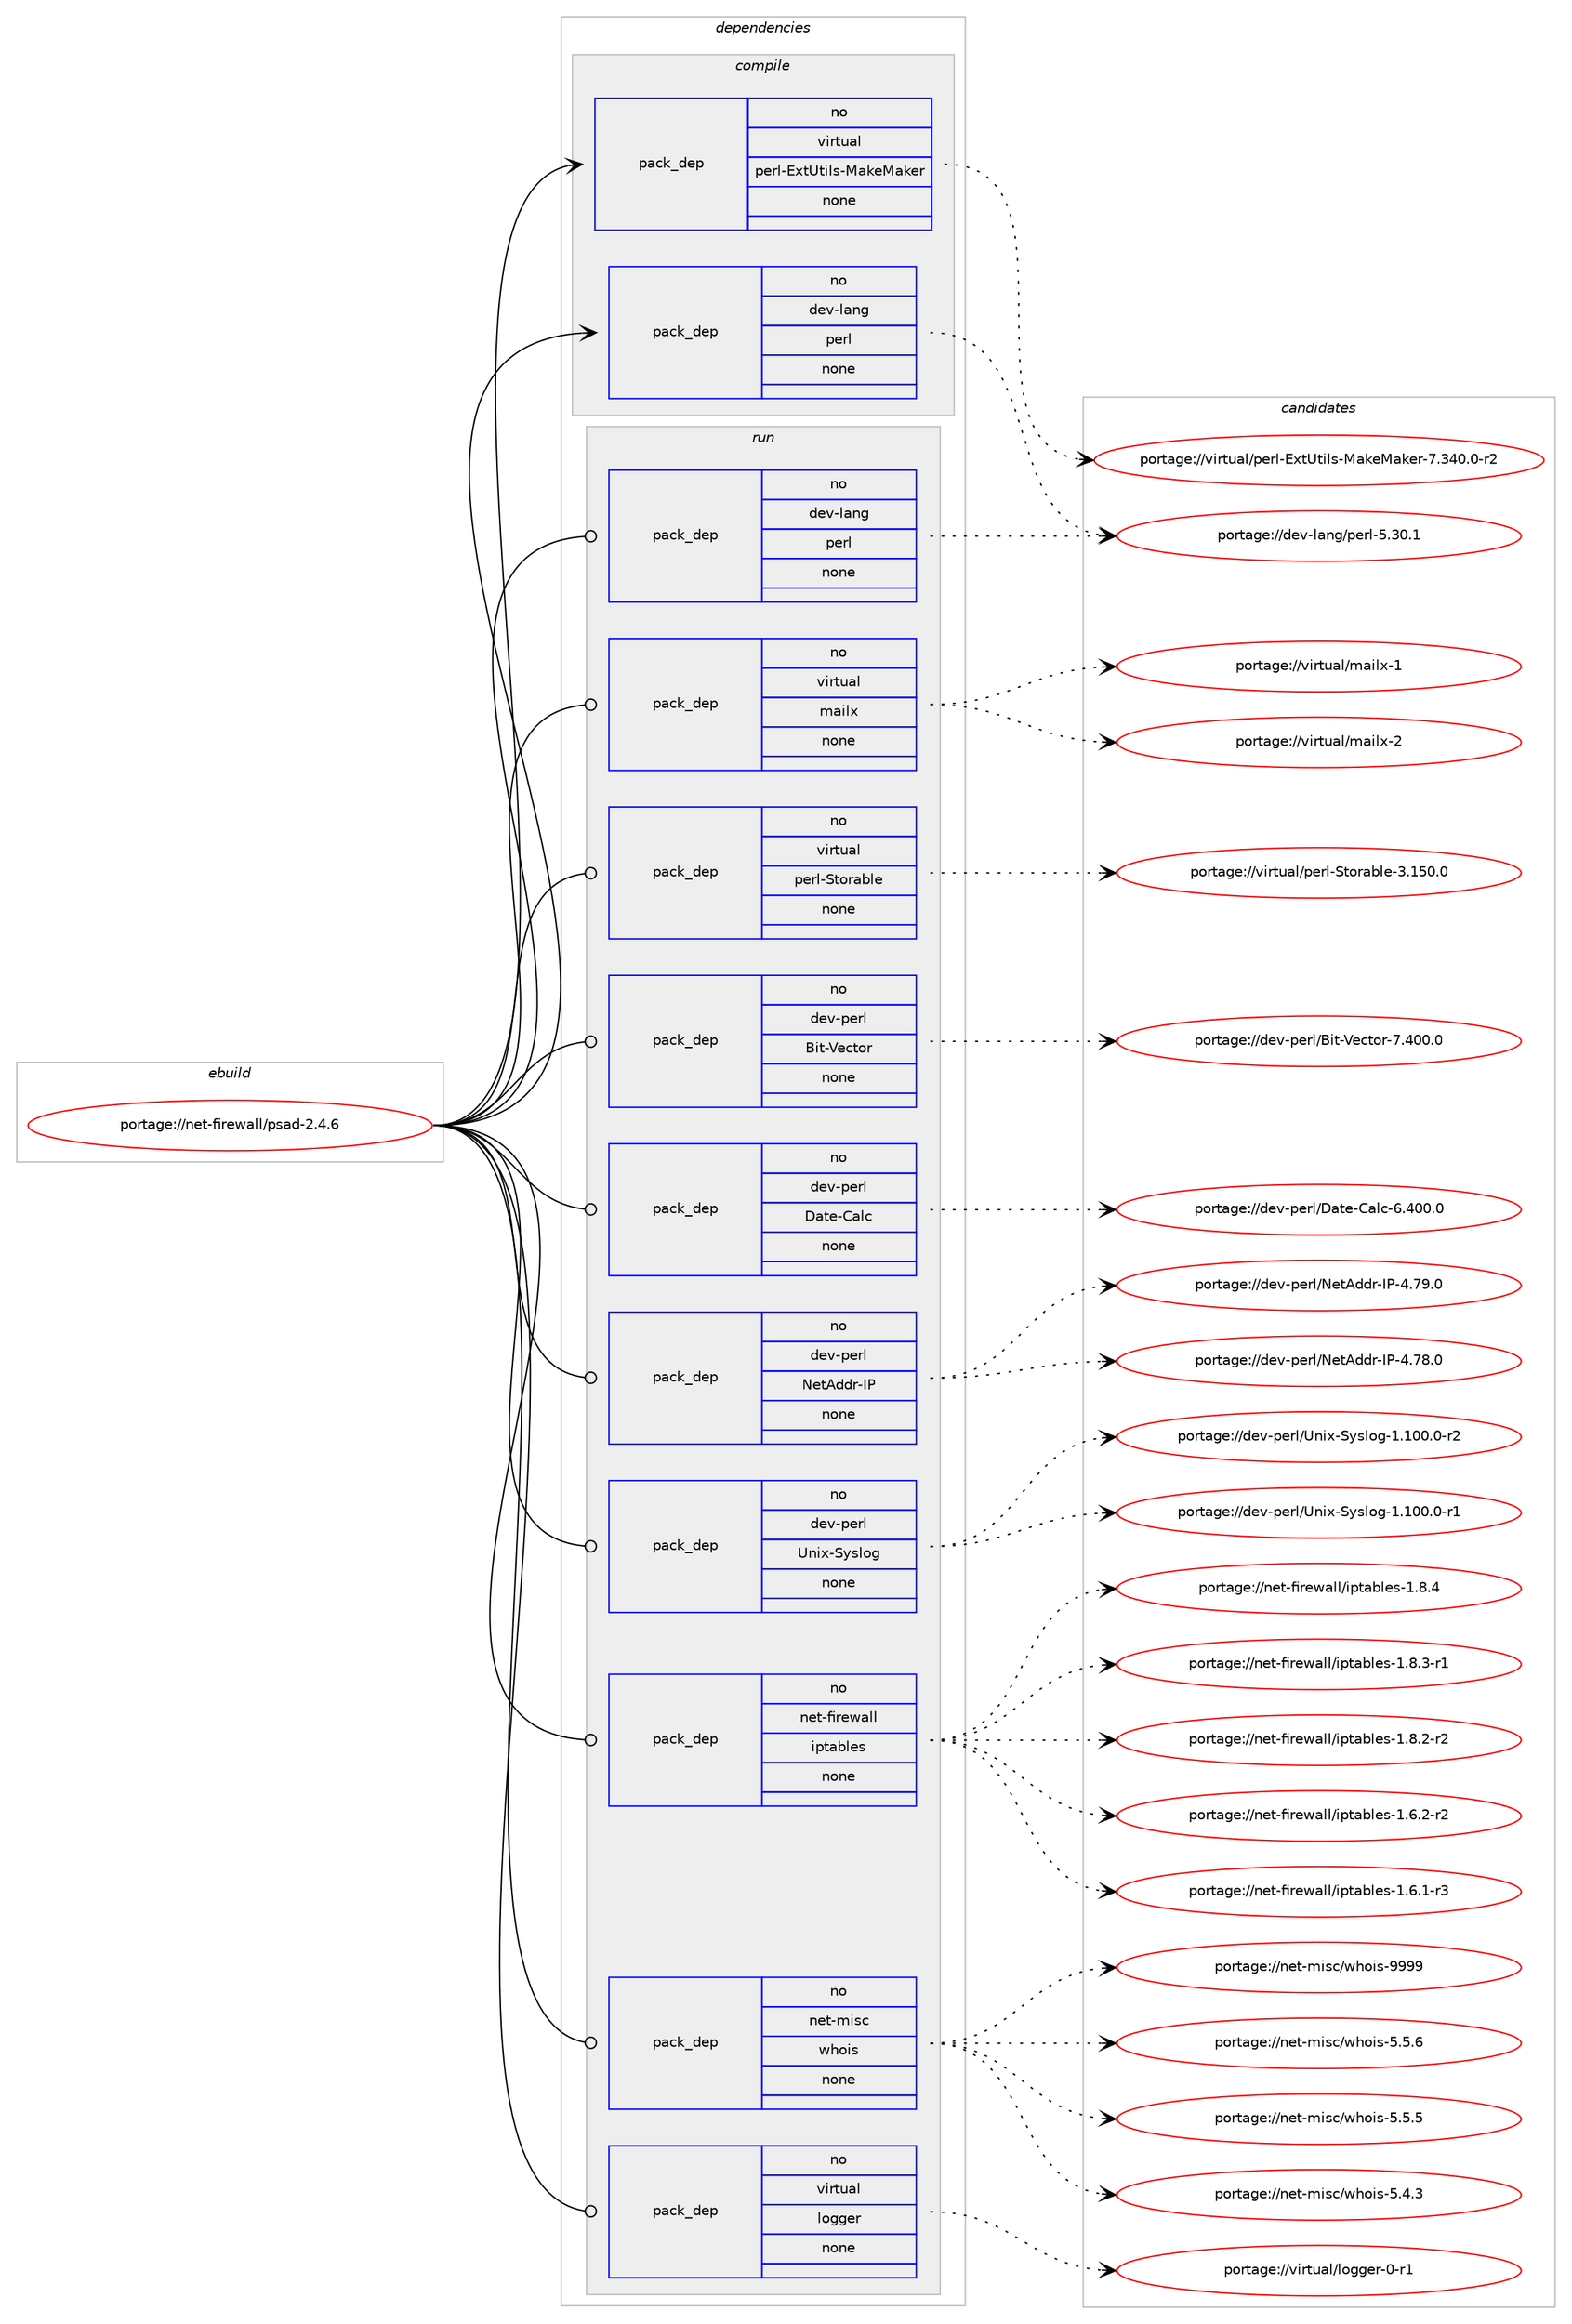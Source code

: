 digraph prolog {

# *************
# Graph options
# *************

newrank=true;
concentrate=true;
compound=true;
graph [rankdir=LR,fontname=Helvetica,fontsize=10,ranksep=1.5];#, ranksep=2.5, nodesep=0.2];
edge  [arrowhead=vee];
node  [fontname=Helvetica,fontsize=10];

# **********
# The ebuild
# **********

subgraph cluster_leftcol {
color=gray;
rank=same;
label=<<i>ebuild</i>>;
id [label="portage://net-firewall/psad-2.4.6", color=red, width=4, href="../net-firewall/psad-2.4.6.svg"];
}

# ****************
# The dependencies
# ****************

subgraph cluster_midcol {
color=gray;
label=<<i>dependencies</i>>;
subgraph cluster_compile {
fillcolor="#eeeeee";
style=filled;
label=<<i>compile</i>>;
subgraph pack66916 {
dependency87454 [label=<<TABLE BORDER="0" CELLBORDER="1" CELLSPACING="0" CELLPADDING="4" WIDTH="220"><TR><TD ROWSPAN="6" CELLPADDING="30">pack_dep</TD></TR><TR><TD WIDTH="110">no</TD></TR><TR><TD>dev-lang</TD></TR><TR><TD>perl</TD></TR><TR><TD>none</TD></TR><TR><TD></TD></TR></TABLE>>, shape=none, color=blue];
}
id:e -> dependency87454:w [weight=20,style="solid",arrowhead="vee"];
subgraph pack66917 {
dependency87455 [label=<<TABLE BORDER="0" CELLBORDER="1" CELLSPACING="0" CELLPADDING="4" WIDTH="220"><TR><TD ROWSPAN="6" CELLPADDING="30">pack_dep</TD></TR><TR><TD WIDTH="110">no</TD></TR><TR><TD>virtual</TD></TR><TR><TD>perl-ExtUtils-MakeMaker</TD></TR><TR><TD>none</TD></TR><TR><TD></TD></TR></TABLE>>, shape=none, color=blue];
}
id:e -> dependency87455:w [weight=20,style="solid",arrowhead="vee"];
}
subgraph cluster_compileandrun {
fillcolor="#eeeeee";
style=filled;
label=<<i>compile and run</i>>;
}
subgraph cluster_run {
fillcolor="#eeeeee";
style=filled;
label=<<i>run</i>>;
subgraph pack66918 {
dependency87456 [label=<<TABLE BORDER="0" CELLBORDER="1" CELLSPACING="0" CELLPADDING="4" WIDTH="220"><TR><TD ROWSPAN="6" CELLPADDING="30">pack_dep</TD></TR><TR><TD WIDTH="110">no</TD></TR><TR><TD>dev-lang</TD></TR><TR><TD>perl</TD></TR><TR><TD>none</TD></TR><TR><TD></TD></TR></TABLE>>, shape=none, color=blue];
}
id:e -> dependency87456:w [weight=20,style="solid",arrowhead="odot"];
subgraph pack66919 {
dependency87457 [label=<<TABLE BORDER="0" CELLBORDER="1" CELLSPACING="0" CELLPADDING="4" WIDTH="220"><TR><TD ROWSPAN="6" CELLPADDING="30">pack_dep</TD></TR><TR><TD WIDTH="110">no</TD></TR><TR><TD>dev-perl</TD></TR><TR><TD>Bit-Vector</TD></TR><TR><TD>none</TD></TR><TR><TD></TD></TR></TABLE>>, shape=none, color=blue];
}
id:e -> dependency87457:w [weight=20,style="solid",arrowhead="odot"];
subgraph pack66920 {
dependency87458 [label=<<TABLE BORDER="0" CELLBORDER="1" CELLSPACING="0" CELLPADDING="4" WIDTH="220"><TR><TD ROWSPAN="6" CELLPADDING="30">pack_dep</TD></TR><TR><TD WIDTH="110">no</TD></TR><TR><TD>dev-perl</TD></TR><TR><TD>Date-Calc</TD></TR><TR><TD>none</TD></TR><TR><TD></TD></TR></TABLE>>, shape=none, color=blue];
}
id:e -> dependency87458:w [weight=20,style="solid",arrowhead="odot"];
subgraph pack66921 {
dependency87459 [label=<<TABLE BORDER="0" CELLBORDER="1" CELLSPACING="0" CELLPADDING="4" WIDTH="220"><TR><TD ROWSPAN="6" CELLPADDING="30">pack_dep</TD></TR><TR><TD WIDTH="110">no</TD></TR><TR><TD>dev-perl</TD></TR><TR><TD>NetAddr-IP</TD></TR><TR><TD>none</TD></TR><TR><TD></TD></TR></TABLE>>, shape=none, color=blue];
}
id:e -> dependency87459:w [weight=20,style="solid",arrowhead="odot"];
subgraph pack66922 {
dependency87460 [label=<<TABLE BORDER="0" CELLBORDER="1" CELLSPACING="0" CELLPADDING="4" WIDTH="220"><TR><TD ROWSPAN="6" CELLPADDING="30">pack_dep</TD></TR><TR><TD WIDTH="110">no</TD></TR><TR><TD>dev-perl</TD></TR><TR><TD>Unix-Syslog</TD></TR><TR><TD>none</TD></TR><TR><TD></TD></TR></TABLE>>, shape=none, color=blue];
}
id:e -> dependency87460:w [weight=20,style="solid",arrowhead="odot"];
subgraph pack66923 {
dependency87461 [label=<<TABLE BORDER="0" CELLBORDER="1" CELLSPACING="0" CELLPADDING="4" WIDTH="220"><TR><TD ROWSPAN="6" CELLPADDING="30">pack_dep</TD></TR><TR><TD WIDTH="110">no</TD></TR><TR><TD>net-firewall</TD></TR><TR><TD>iptables</TD></TR><TR><TD>none</TD></TR><TR><TD></TD></TR></TABLE>>, shape=none, color=blue];
}
id:e -> dependency87461:w [weight=20,style="solid",arrowhead="odot"];
subgraph pack66924 {
dependency87462 [label=<<TABLE BORDER="0" CELLBORDER="1" CELLSPACING="0" CELLPADDING="4" WIDTH="220"><TR><TD ROWSPAN="6" CELLPADDING="30">pack_dep</TD></TR><TR><TD WIDTH="110">no</TD></TR><TR><TD>net-misc</TD></TR><TR><TD>whois</TD></TR><TR><TD>none</TD></TR><TR><TD></TD></TR></TABLE>>, shape=none, color=blue];
}
id:e -> dependency87462:w [weight=20,style="solid",arrowhead="odot"];
subgraph pack66925 {
dependency87463 [label=<<TABLE BORDER="0" CELLBORDER="1" CELLSPACING="0" CELLPADDING="4" WIDTH="220"><TR><TD ROWSPAN="6" CELLPADDING="30">pack_dep</TD></TR><TR><TD WIDTH="110">no</TD></TR><TR><TD>virtual</TD></TR><TR><TD>logger</TD></TR><TR><TD>none</TD></TR><TR><TD></TD></TR></TABLE>>, shape=none, color=blue];
}
id:e -> dependency87463:w [weight=20,style="solid",arrowhead="odot"];
subgraph pack66926 {
dependency87464 [label=<<TABLE BORDER="0" CELLBORDER="1" CELLSPACING="0" CELLPADDING="4" WIDTH="220"><TR><TD ROWSPAN="6" CELLPADDING="30">pack_dep</TD></TR><TR><TD WIDTH="110">no</TD></TR><TR><TD>virtual</TD></TR><TR><TD>mailx</TD></TR><TR><TD>none</TD></TR><TR><TD></TD></TR></TABLE>>, shape=none, color=blue];
}
id:e -> dependency87464:w [weight=20,style="solid",arrowhead="odot"];
subgraph pack66927 {
dependency87465 [label=<<TABLE BORDER="0" CELLBORDER="1" CELLSPACING="0" CELLPADDING="4" WIDTH="220"><TR><TD ROWSPAN="6" CELLPADDING="30">pack_dep</TD></TR><TR><TD WIDTH="110">no</TD></TR><TR><TD>virtual</TD></TR><TR><TD>perl-Storable</TD></TR><TR><TD>none</TD></TR><TR><TD></TD></TR></TABLE>>, shape=none, color=blue];
}
id:e -> dependency87465:w [weight=20,style="solid",arrowhead="odot"];
}
}

# **************
# The candidates
# **************

subgraph cluster_choices {
rank=same;
color=gray;
label=<<i>candidates</i>>;

subgraph choice66916 {
color=black;
nodesep=1;
choice10010111845108971101034711210111410845534651484649 [label="portage://dev-lang/perl-5.30.1", color=red, width=4,href="../dev-lang/perl-5.30.1.svg"];
dependency87454:e -> choice10010111845108971101034711210111410845534651484649:w [style=dotted,weight="100"];
}
subgraph choice66917 {
color=black;
nodesep=1;
choice1181051141161179710847112101114108456912011685116105108115457797107101779710710111445554651524846484511450 [label="portage://virtual/perl-ExtUtils-MakeMaker-7.340.0-r2", color=red, width=4,href="../virtual/perl-ExtUtils-MakeMaker-7.340.0-r2.svg"];
dependency87455:e -> choice1181051141161179710847112101114108456912011685116105108115457797107101779710710111445554651524846484511450:w [style=dotted,weight="100"];
}
subgraph choice66918 {
color=black;
nodesep=1;
choice10010111845108971101034711210111410845534651484649 [label="portage://dev-lang/perl-5.30.1", color=red, width=4,href="../dev-lang/perl-5.30.1.svg"];
dependency87456:e -> choice10010111845108971101034711210111410845534651484649:w [style=dotted,weight="100"];
}
subgraph choice66919 {
color=black;
nodesep=1;
choice1001011184511210111410847661051164586101991161111144555465248484648 [label="portage://dev-perl/Bit-Vector-7.400.0", color=red, width=4,href="../dev-perl/Bit-Vector-7.400.0.svg"];
dependency87457:e -> choice1001011184511210111410847661051164586101991161111144555465248484648:w [style=dotted,weight="100"];
}
subgraph choice66920 {
color=black;
nodesep=1;
choice10010111845112101114108476897116101456797108994554465248484648 [label="portage://dev-perl/Date-Calc-6.400.0", color=red, width=4,href="../dev-perl/Date-Calc-6.400.0.svg"];
dependency87458:e -> choice10010111845112101114108476897116101456797108994554465248484648:w [style=dotted,weight="100"];
}
subgraph choice66921 {
color=black;
nodesep=1;
choice1001011184511210111410847781011166510010011445738045524655574648 [label="portage://dev-perl/NetAddr-IP-4.79.0", color=red, width=4,href="../dev-perl/NetAddr-IP-4.79.0.svg"];
choice1001011184511210111410847781011166510010011445738045524655564648 [label="portage://dev-perl/NetAddr-IP-4.78.0", color=red, width=4,href="../dev-perl/NetAddr-IP-4.78.0.svg"];
dependency87459:e -> choice1001011184511210111410847781011166510010011445738045524655574648:w [style=dotted,weight="100"];
dependency87459:e -> choice1001011184511210111410847781011166510010011445738045524655564648:w [style=dotted,weight="100"];
}
subgraph choice66922 {
color=black;
nodesep=1;
choice100101118451121011141084785110105120458312111510811110345494649484846484511450 [label="portage://dev-perl/Unix-Syslog-1.100.0-r2", color=red, width=4,href="../dev-perl/Unix-Syslog-1.100.0-r2.svg"];
choice100101118451121011141084785110105120458312111510811110345494649484846484511449 [label="portage://dev-perl/Unix-Syslog-1.100.0-r1", color=red, width=4,href="../dev-perl/Unix-Syslog-1.100.0-r1.svg"];
dependency87460:e -> choice100101118451121011141084785110105120458312111510811110345494649484846484511450:w [style=dotted,weight="100"];
dependency87460:e -> choice100101118451121011141084785110105120458312111510811110345494649484846484511449:w [style=dotted,weight="100"];
}
subgraph choice66923 {
color=black;
nodesep=1;
choice1101011164510210511410111997108108471051121169798108101115454946564652 [label="portage://net-firewall/iptables-1.8.4", color=red, width=4,href="../net-firewall/iptables-1.8.4.svg"];
choice11010111645102105114101119971081084710511211697981081011154549465646514511449 [label="portage://net-firewall/iptables-1.8.3-r1", color=red, width=4,href="../net-firewall/iptables-1.8.3-r1.svg"];
choice11010111645102105114101119971081084710511211697981081011154549465646504511450 [label="portage://net-firewall/iptables-1.8.2-r2", color=red, width=4,href="../net-firewall/iptables-1.8.2-r2.svg"];
choice11010111645102105114101119971081084710511211697981081011154549465446504511450 [label="portage://net-firewall/iptables-1.6.2-r2", color=red, width=4,href="../net-firewall/iptables-1.6.2-r2.svg"];
choice11010111645102105114101119971081084710511211697981081011154549465446494511451 [label="portage://net-firewall/iptables-1.6.1-r3", color=red, width=4,href="../net-firewall/iptables-1.6.1-r3.svg"];
dependency87461:e -> choice1101011164510210511410111997108108471051121169798108101115454946564652:w [style=dotted,weight="100"];
dependency87461:e -> choice11010111645102105114101119971081084710511211697981081011154549465646514511449:w [style=dotted,weight="100"];
dependency87461:e -> choice11010111645102105114101119971081084710511211697981081011154549465646504511450:w [style=dotted,weight="100"];
dependency87461:e -> choice11010111645102105114101119971081084710511211697981081011154549465446504511450:w [style=dotted,weight="100"];
dependency87461:e -> choice11010111645102105114101119971081084710511211697981081011154549465446494511451:w [style=dotted,weight="100"];
}
subgraph choice66924 {
color=black;
nodesep=1;
choice1101011164510910511599471191041111051154557575757 [label="portage://net-misc/whois-9999", color=red, width=4,href="../net-misc/whois-9999.svg"];
choice110101116451091051159947119104111105115455346534654 [label="portage://net-misc/whois-5.5.6", color=red, width=4,href="../net-misc/whois-5.5.6.svg"];
choice110101116451091051159947119104111105115455346534653 [label="portage://net-misc/whois-5.5.5", color=red, width=4,href="../net-misc/whois-5.5.5.svg"];
choice110101116451091051159947119104111105115455346524651 [label="portage://net-misc/whois-5.4.3", color=red, width=4,href="../net-misc/whois-5.4.3.svg"];
dependency87462:e -> choice1101011164510910511599471191041111051154557575757:w [style=dotted,weight="100"];
dependency87462:e -> choice110101116451091051159947119104111105115455346534654:w [style=dotted,weight="100"];
dependency87462:e -> choice110101116451091051159947119104111105115455346534653:w [style=dotted,weight="100"];
dependency87462:e -> choice110101116451091051159947119104111105115455346524651:w [style=dotted,weight="100"];
}
subgraph choice66925 {
color=black;
nodesep=1;
choice118105114116117971084710811110310310111445484511449 [label="portage://virtual/logger-0-r1", color=red, width=4,href="../virtual/logger-0-r1.svg"];
dependency87463:e -> choice118105114116117971084710811110310310111445484511449:w [style=dotted,weight="100"];
}
subgraph choice66926 {
color=black;
nodesep=1;
choice1181051141161179710847109971051081204550 [label="portage://virtual/mailx-2", color=red, width=4,href="../virtual/mailx-2.svg"];
choice1181051141161179710847109971051081204549 [label="portage://virtual/mailx-1", color=red, width=4,href="../virtual/mailx-1.svg"];
dependency87464:e -> choice1181051141161179710847109971051081204550:w [style=dotted,weight="100"];
dependency87464:e -> choice1181051141161179710847109971051081204549:w [style=dotted,weight="100"];
}
subgraph choice66927 {
color=black;
nodesep=1;
choice1181051141161179710847112101114108458311611111497981081014551464953484648 [label="portage://virtual/perl-Storable-3.150.0", color=red, width=4,href="../virtual/perl-Storable-3.150.0.svg"];
dependency87465:e -> choice1181051141161179710847112101114108458311611111497981081014551464953484648:w [style=dotted,weight="100"];
}
}

}
